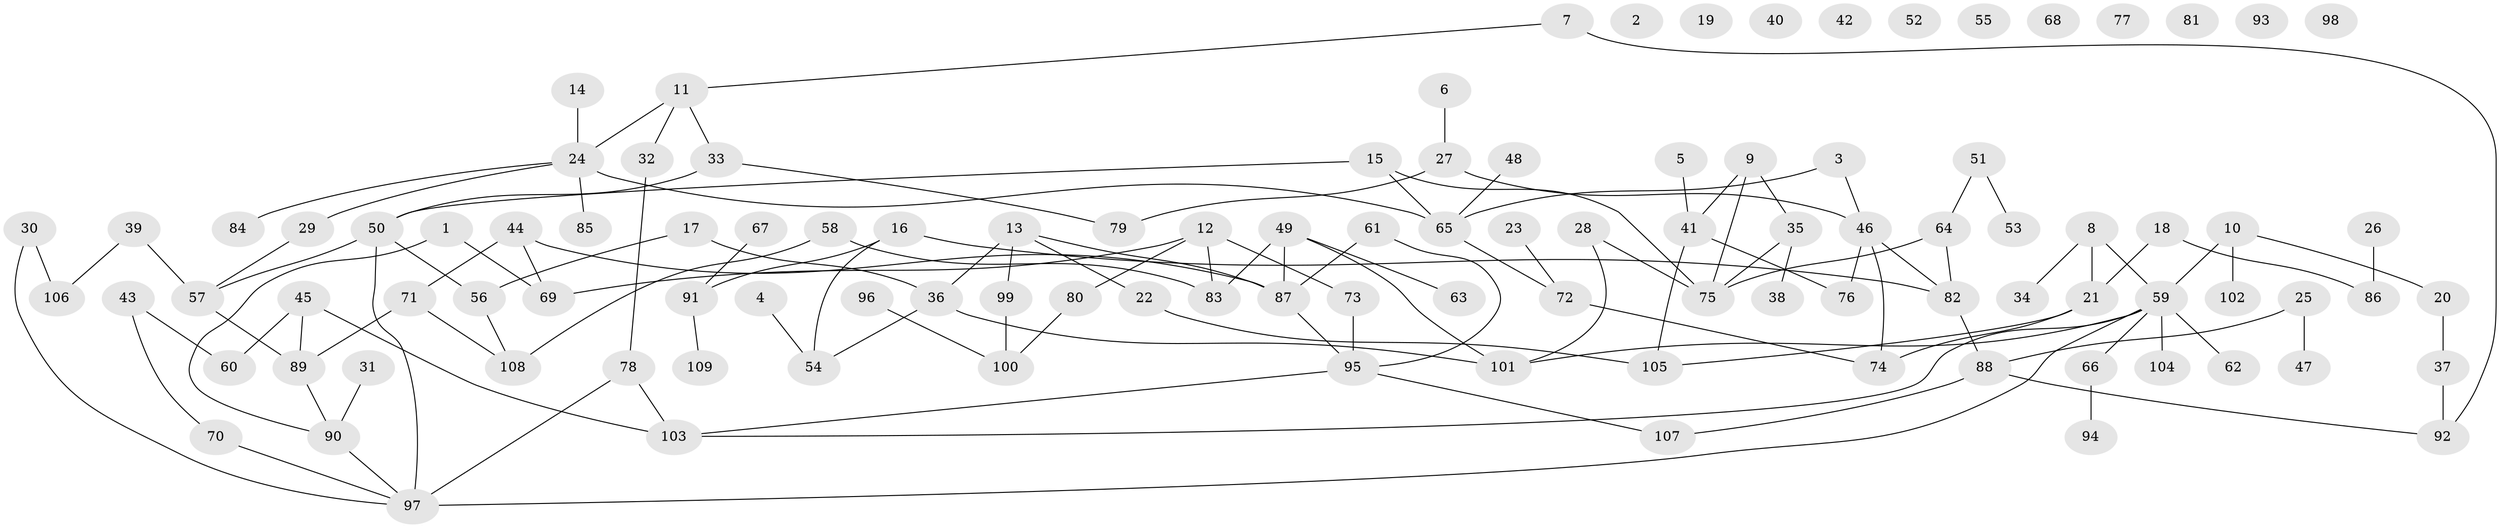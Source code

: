 // coarse degree distribution, {0: 0.14473684210526316, 1: 0.23684210526315788, 2: 0.25, 3: 0.11842105263157894, 4: 0.13157894736842105, 7: 0.02631578947368421, 8: 0.013157894736842105, 5: 0.06578947368421052, 10: 0.013157894736842105}
// Generated by graph-tools (version 1.1) at 2025/42/03/04/25 21:42:26]
// undirected, 109 vertices, 129 edges
graph export_dot {
graph [start="1"]
  node [color=gray90,style=filled];
  1;
  2;
  3;
  4;
  5;
  6;
  7;
  8;
  9;
  10;
  11;
  12;
  13;
  14;
  15;
  16;
  17;
  18;
  19;
  20;
  21;
  22;
  23;
  24;
  25;
  26;
  27;
  28;
  29;
  30;
  31;
  32;
  33;
  34;
  35;
  36;
  37;
  38;
  39;
  40;
  41;
  42;
  43;
  44;
  45;
  46;
  47;
  48;
  49;
  50;
  51;
  52;
  53;
  54;
  55;
  56;
  57;
  58;
  59;
  60;
  61;
  62;
  63;
  64;
  65;
  66;
  67;
  68;
  69;
  70;
  71;
  72;
  73;
  74;
  75;
  76;
  77;
  78;
  79;
  80;
  81;
  82;
  83;
  84;
  85;
  86;
  87;
  88;
  89;
  90;
  91;
  92;
  93;
  94;
  95;
  96;
  97;
  98;
  99;
  100;
  101;
  102;
  103;
  104;
  105;
  106;
  107;
  108;
  109;
  1 -- 69;
  1 -- 90;
  3 -- 46;
  3 -- 65;
  4 -- 54;
  5 -- 41;
  6 -- 27;
  7 -- 11;
  7 -- 92;
  8 -- 21;
  8 -- 34;
  8 -- 59;
  9 -- 35;
  9 -- 41;
  9 -- 75;
  10 -- 20;
  10 -- 59;
  10 -- 102;
  11 -- 24;
  11 -- 32;
  11 -- 33;
  12 -- 69;
  12 -- 73;
  12 -- 80;
  12 -- 83;
  13 -- 22;
  13 -- 36;
  13 -- 87;
  13 -- 99;
  14 -- 24;
  15 -- 50;
  15 -- 65;
  15 -- 75;
  16 -- 54;
  16 -- 82;
  16 -- 91;
  17 -- 36;
  17 -- 56;
  18 -- 21;
  18 -- 86;
  20 -- 37;
  21 -- 74;
  21 -- 105;
  22 -- 105;
  23 -- 72;
  24 -- 29;
  24 -- 65;
  24 -- 84;
  24 -- 85;
  25 -- 47;
  25 -- 88;
  26 -- 86;
  27 -- 46;
  27 -- 79;
  28 -- 75;
  28 -- 101;
  29 -- 57;
  30 -- 97;
  30 -- 106;
  31 -- 90;
  32 -- 78;
  33 -- 50;
  33 -- 79;
  35 -- 38;
  35 -- 75;
  36 -- 54;
  36 -- 101;
  37 -- 92;
  39 -- 57;
  39 -- 106;
  41 -- 76;
  41 -- 105;
  43 -- 60;
  43 -- 70;
  44 -- 69;
  44 -- 71;
  44 -- 87;
  45 -- 60;
  45 -- 89;
  45 -- 103;
  46 -- 74;
  46 -- 76;
  46 -- 82;
  48 -- 65;
  49 -- 63;
  49 -- 83;
  49 -- 87;
  49 -- 101;
  50 -- 56;
  50 -- 57;
  50 -- 97;
  51 -- 53;
  51 -- 64;
  56 -- 108;
  57 -- 89;
  58 -- 83;
  58 -- 108;
  59 -- 62;
  59 -- 66;
  59 -- 97;
  59 -- 101;
  59 -- 103;
  59 -- 104;
  61 -- 87;
  61 -- 95;
  64 -- 75;
  64 -- 82;
  65 -- 72;
  66 -- 94;
  67 -- 91;
  70 -- 97;
  71 -- 89;
  71 -- 108;
  72 -- 74;
  73 -- 95;
  78 -- 97;
  78 -- 103;
  80 -- 100;
  82 -- 88;
  87 -- 95;
  88 -- 92;
  88 -- 107;
  89 -- 90;
  90 -- 97;
  91 -- 109;
  95 -- 103;
  95 -- 107;
  96 -- 100;
  99 -- 100;
}
